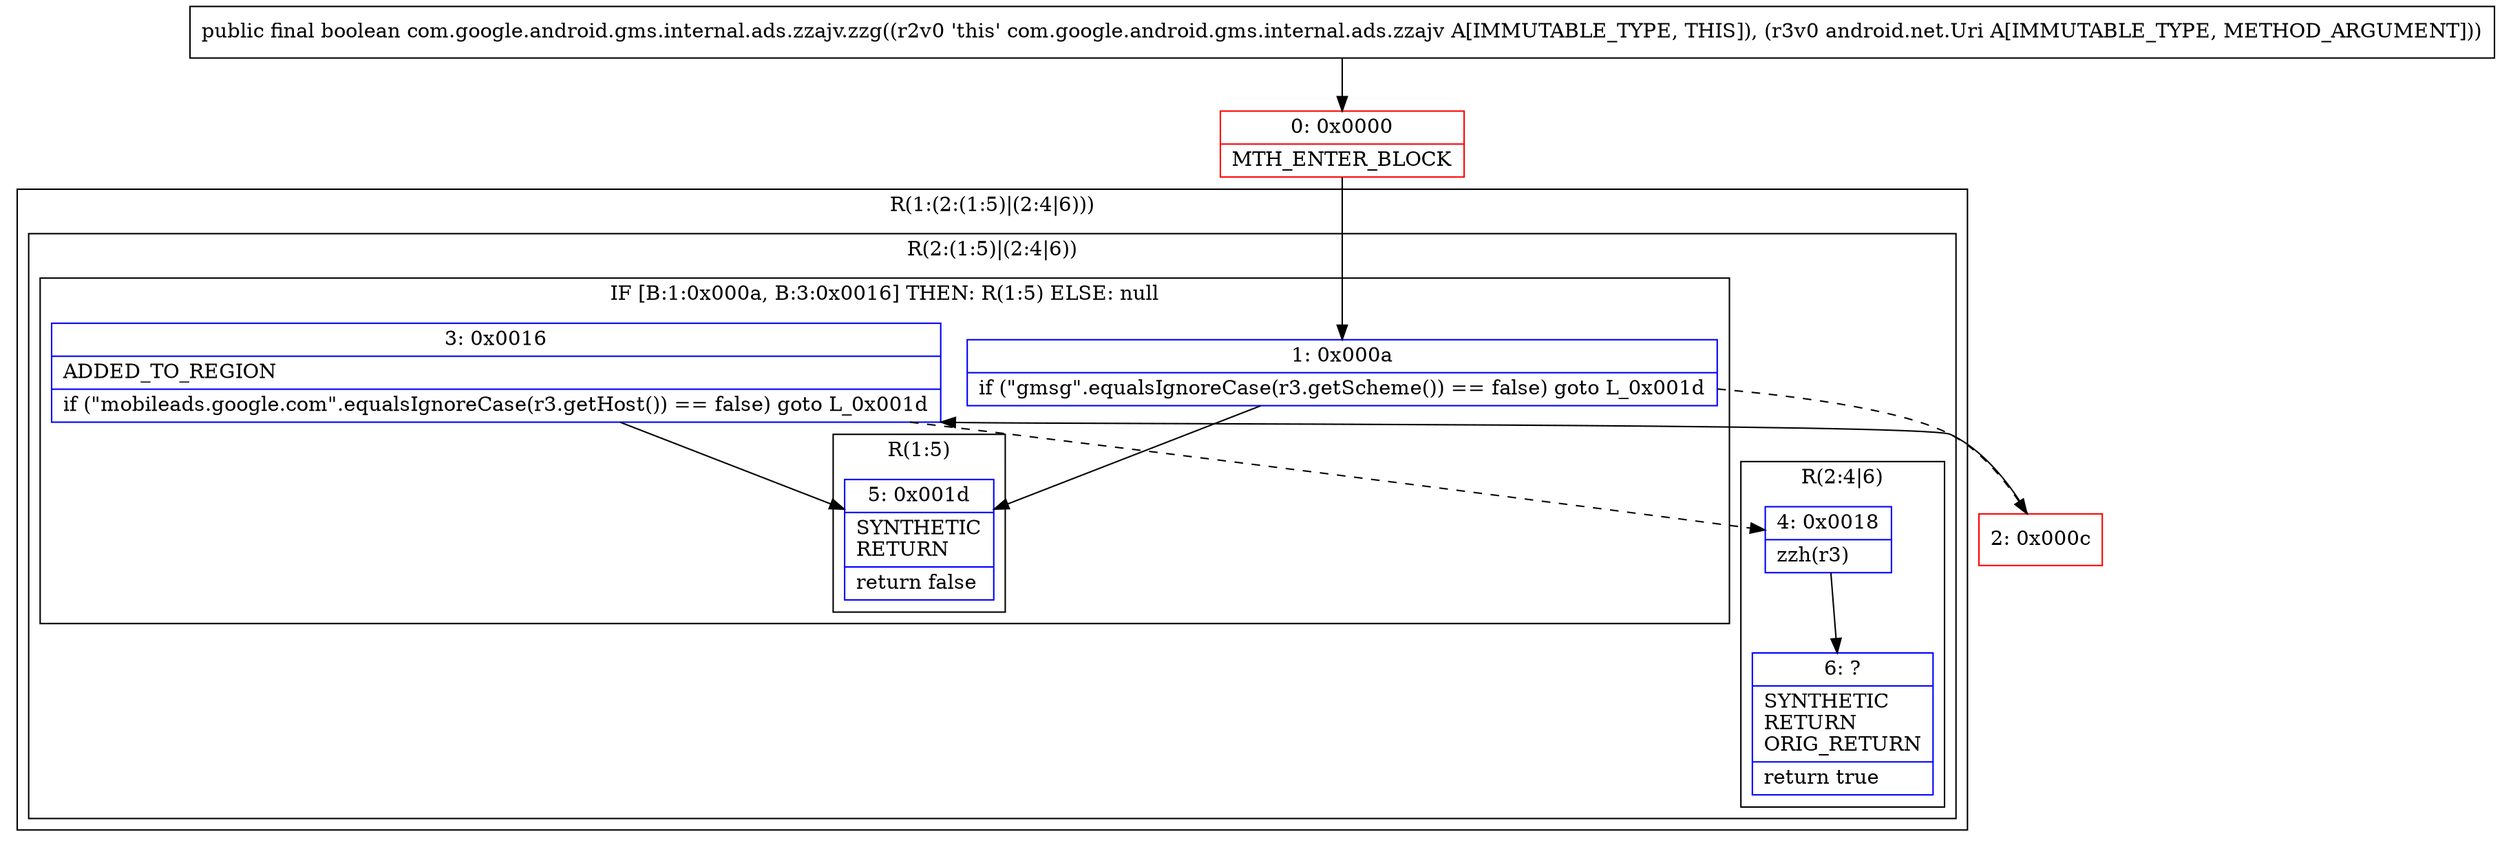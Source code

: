 digraph "CFG forcom.google.android.gms.internal.ads.zzajv.zzg(Landroid\/net\/Uri;)Z" {
subgraph cluster_Region_1740472522 {
label = "R(1:(2:(1:5)|(2:4|6)))";
node [shape=record,color=blue];
subgraph cluster_Region_1716911071 {
label = "R(2:(1:5)|(2:4|6))";
node [shape=record,color=blue];
subgraph cluster_IfRegion_1447556168 {
label = "IF [B:1:0x000a, B:3:0x0016] THEN: R(1:5) ELSE: null";
node [shape=record,color=blue];
Node_1 [shape=record,label="{1\:\ 0x000a|if (\"gmsg\".equalsIgnoreCase(r3.getScheme()) == false) goto L_0x001d\l}"];
Node_3 [shape=record,label="{3\:\ 0x0016|ADDED_TO_REGION\l|if (\"mobileads.google.com\".equalsIgnoreCase(r3.getHost()) == false) goto L_0x001d\l}"];
subgraph cluster_Region_512851737 {
label = "R(1:5)";
node [shape=record,color=blue];
Node_5 [shape=record,label="{5\:\ 0x001d|SYNTHETIC\lRETURN\l|return false\l}"];
}
}
subgraph cluster_Region_354486225 {
label = "R(2:4|6)";
node [shape=record,color=blue];
Node_4 [shape=record,label="{4\:\ 0x0018|zzh(r3)\l}"];
Node_6 [shape=record,label="{6\:\ ?|SYNTHETIC\lRETURN\lORIG_RETURN\l|return true\l}"];
}
}
}
Node_0 [shape=record,color=red,label="{0\:\ 0x0000|MTH_ENTER_BLOCK\l}"];
Node_2 [shape=record,color=red,label="{2\:\ 0x000c}"];
MethodNode[shape=record,label="{public final boolean com.google.android.gms.internal.ads.zzajv.zzg((r2v0 'this' com.google.android.gms.internal.ads.zzajv A[IMMUTABLE_TYPE, THIS]), (r3v0 android.net.Uri A[IMMUTABLE_TYPE, METHOD_ARGUMENT])) }"];
MethodNode -> Node_0;
Node_1 -> Node_2[style=dashed];
Node_1 -> Node_5;
Node_3 -> Node_4[style=dashed];
Node_3 -> Node_5;
Node_4 -> Node_6;
Node_0 -> Node_1;
Node_2 -> Node_3;
}

